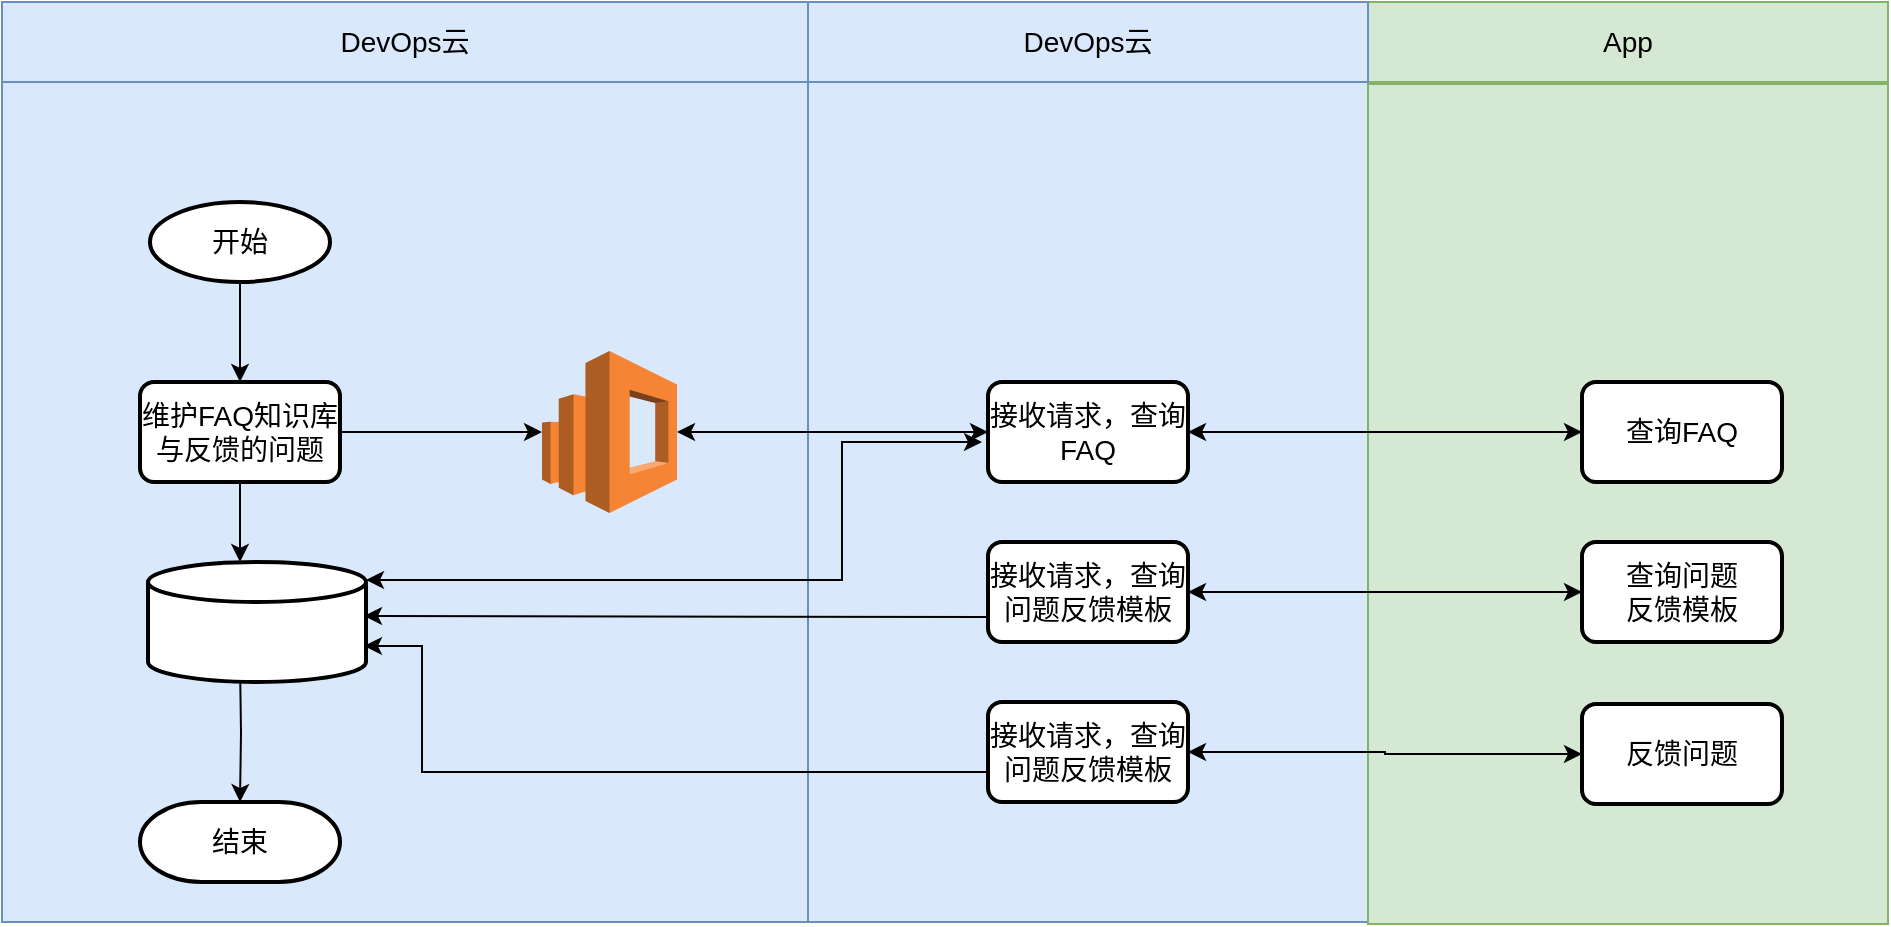 <mxfile version="24.2.5" type="github">
  <diagram name="第 1 页" id="wCAXER8XMt7L9X_sIx5C">
    <mxGraphModel dx="1105" dy="694" grid="1" gridSize="10" guides="1" tooltips="1" connect="1" arrows="1" fold="1" page="1" pageScale="1" pageWidth="827" pageHeight="1169" math="0" shadow="0">
      <root>
        <mxCell id="0" />
        <mxCell id="1" parent="0" />
        <mxCell id="H70Ub8duzeOr0FnNnSRm-25" value="" style="rounded=0;whiteSpace=wrap;html=1;fillColor=#dae8fc;strokeColor=#6c8ebf;fontSize=14;" vertex="1" parent="1">
          <mxGeometry x="503" y="80" width="280" height="420" as="geometry" />
        </mxCell>
        <mxCell id="H70Ub8duzeOr0FnNnSRm-1" value="" style="rounded=0;whiteSpace=wrap;html=1;fillColor=#d5e8d4;strokeColor=#82b366;fontSize=14;" vertex="1" parent="1">
          <mxGeometry x="783" y="81" width="260" height="420" as="geometry" />
        </mxCell>
        <mxCell id="H70Ub8duzeOr0FnNnSRm-2" value="" style="rounded=0;whiteSpace=wrap;html=1;fillColor=#dae8fc;strokeColor=#6c8ebf;fontSize=14;" vertex="1" parent="1">
          <mxGeometry x="100" y="80" width="403" height="420" as="geometry" />
        </mxCell>
        <mxCell id="H70Ub8duzeOr0FnNnSRm-3" value="DevOps云" style="rounded=0;whiteSpace=wrap;html=1;fillColor=#dae8fc;strokeColor=#6c8ebf;fontSize=14;" vertex="1" parent="1">
          <mxGeometry x="100" y="40" width="403" height="40" as="geometry" />
        </mxCell>
        <mxCell id="H70Ub8duzeOr0FnNnSRm-4" style="edgeStyle=orthogonalEdgeStyle;rounded=0;orthogonalLoop=1;jettySize=auto;html=1;exitX=0.5;exitY=1;exitDx=0;exitDy=0;exitPerimeter=0;entryX=0.5;entryY=0;entryDx=0;entryDy=0;fontSize=14;" edge="1" parent="1" source="H70Ub8duzeOr0FnNnSRm-5" target="H70Ub8duzeOr0FnNnSRm-7">
          <mxGeometry relative="1" as="geometry" />
        </mxCell>
        <mxCell id="H70Ub8duzeOr0FnNnSRm-5" value="开始" style="strokeWidth=2;html=1;shape=mxgraph.flowchart.start_1;whiteSpace=wrap;fontSize=14;" vertex="1" parent="1">
          <mxGeometry x="174" y="140" width="90" height="40" as="geometry" />
        </mxCell>
        <mxCell id="H70Ub8duzeOr0FnNnSRm-6" value="App" style="rounded=0;whiteSpace=wrap;html=1;fillColor=#d5e8d4;strokeColor=#82b366;fontSize=14;" vertex="1" parent="1">
          <mxGeometry x="783" y="40" width="260" height="40" as="geometry" />
        </mxCell>
        <mxCell id="H70Ub8duzeOr0FnNnSRm-27" style="edgeStyle=orthogonalEdgeStyle;rounded=0;orthogonalLoop=1;jettySize=auto;html=1;exitX=1;exitY=0.5;exitDx=0;exitDy=0;" edge="1" parent="1" source="H70Ub8duzeOr0FnNnSRm-7" target="H70Ub8duzeOr0FnNnSRm-26">
          <mxGeometry relative="1" as="geometry" />
        </mxCell>
        <mxCell id="H70Ub8duzeOr0FnNnSRm-7" value="维护FAQ知识库与反馈的问题" style="rounded=1;whiteSpace=wrap;html=1;absoluteArcSize=1;arcSize=14;strokeWidth=2;fontSize=14;" vertex="1" parent="1">
          <mxGeometry x="169" y="230" width="100" height="50" as="geometry" />
        </mxCell>
        <mxCell id="H70Ub8duzeOr0FnNnSRm-8" style="edgeStyle=orthogonalEdgeStyle;rounded=0;orthogonalLoop=1;jettySize=auto;html=1;exitX=0.5;exitY=1;exitDx=0;exitDy=0;entryX=0.5;entryY=0;entryDx=0;entryDy=0;entryPerimeter=0;fontSize=14;" edge="1" parent="1" source="H70Ub8duzeOr0FnNnSRm-7">
          <mxGeometry relative="1" as="geometry">
            <mxPoint x="219" y="320" as="targetPoint" />
          </mxGeometry>
        </mxCell>
        <mxCell id="H70Ub8duzeOr0FnNnSRm-9" style="edgeStyle=orthogonalEdgeStyle;rounded=0;orthogonalLoop=1;jettySize=auto;html=1;exitX=0;exitY=0.5;exitDx=0;exitDy=0;entryX=1;entryY=0.5;entryDx=0;entryDy=0;startArrow=classic;startFill=1;fontSize=14;" edge="1" parent="1" source="H70Ub8duzeOr0FnNnSRm-10" target="H70Ub8duzeOr0FnNnSRm-13">
          <mxGeometry relative="1" as="geometry" />
        </mxCell>
        <mxCell id="H70Ub8duzeOr0FnNnSRm-10" value="查询FAQ" style="rounded=1;whiteSpace=wrap;html=1;absoluteArcSize=1;arcSize=14;strokeWidth=2;fontSize=14;" vertex="1" parent="1">
          <mxGeometry x="890" y="230" width="100" height="50" as="geometry" />
        </mxCell>
        <mxCell id="H70Ub8duzeOr0FnNnSRm-11" value="结束" style="strokeWidth=2;html=1;shape=mxgraph.flowchart.terminator;whiteSpace=wrap;fontSize=14;" vertex="1" parent="1">
          <mxGeometry x="169" y="440" width="100" height="40" as="geometry" />
        </mxCell>
        <mxCell id="H70Ub8duzeOr0FnNnSRm-12" style="edgeStyle=orthogonalEdgeStyle;rounded=0;orthogonalLoop=1;jettySize=auto;html=1;exitX=0.5;exitY=1;exitDx=0;exitDy=0;exitPerimeter=0;entryX=0.5;entryY=0;entryDx=0;entryDy=0;entryPerimeter=0;fontSize=14;" edge="1" parent="1" target="H70Ub8duzeOr0FnNnSRm-11">
          <mxGeometry relative="1" as="geometry">
            <mxPoint x="219" y="370" as="sourcePoint" />
          </mxGeometry>
        </mxCell>
        <mxCell id="H70Ub8duzeOr0FnNnSRm-13" value="接收请求，查询FAQ" style="rounded=1;whiteSpace=wrap;html=1;absoluteArcSize=1;arcSize=14;strokeWidth=2;fontSize=14;" vertex="1" parent="1">
          <mxGeometry x="593" y="230" width="100" height="50" as="geometry" />
        </mxCell>
        <mxCell id="H70Ub8duzeOr0FnNnSRm-14" style="edgeStyle=orthogonalEdgeStyle;rounded=0;orthogonalLoop=1;jettySize=auto;html=1;exitX=0;exitY=0.5;exitDx=0;exitDy=0;entryX=1;entryY=0.5;entryDx=0;entryDy=0;startArrow=classic;startFill=1;fontSize=14;" edge="1" parent="1" source="H70Ub8duzeOr0FnNnSRm-15" target="H70Ub8duzeOr0FnNnSRm-19">
          <mxGeometry relative="1" as="geometry" />
        </mxCell>
        <mxCell id="H70Ub8duzeOr0FnNnSRm-15" value="查询问题&lt;div style=&quot;font-size: 14px;&quot;&gt;反馈模板&lt;/div&gt;" style="rounded=1;whiteSpace=wrap;html=1;absoluteArcSize=1;arcSize=14;strokeWidth=2;fontSize=14;" vertex="1" parent="1">
          <mxGeometry x="890" y="310" width="100" height="50" as="geometry" />
        </mxCell>
        <mxCell id="H70Ub8duzeOr0FnNnSRm-16" value="" style="strokeWidth=2;html=1;shape=mxgraph.flowchart.database;whiteSpace=wrap;fontSize=14;" vertex="1" parent="1">
          <mxGeometry x="173" y="320" width="109" height="60" as="geometry" />
        </mxCell>
        <mxCell id="H70Ub8duzeOr0FnNnSRm-17" style="edgeStyle=orthogonalEdgeStyle;rounded=0;orthogonalLoop=1;jettySize=auto;html=1;exitX=0;exitY=0.5;exitDx=0;exitDy=0;startArrow=classic;startFill=1;fontSize=14;" edge="1" parent="1" source="H70Ub8duzeOr0FnNnSRm-13" target="H70Ub8duzeOr0FnNnSRm-26">
          <mxGeometry relative="1" as="geometry">
            <mxPoint x="360" y="340" as="targetPoint" />
          </mxGeometry>
        </mxCell>
        <mxCell id="H70Ub8duzeOr0FnNnSRm-18" style="edgeStyle=orthogonalEdgeStyle;rounded=0;orthogonalLoop=1;jettySize=auto;html=1;exitX=0;exitY=0.75;exitDx=0;exitDy=0;fontSize=14;" edge="1" parent="1" source="H70Ub8duzeOr0FnNnSRm-19">
          <mxGeometry relative="1" as="geometry">
            <mxPoint x="281" y="347" as="targetPoint" />
            <mxPoint x="331" y="347" as="sourcePoint" />
          </mxGeometry>
        </mxCell>
        <mxCell id="H70Ub8duzeOr0FnNnSRm-19" value="接收请求，查询问题反馈模板" style="rounded=1;whiteSpace=wrap;html=1;absoluteArcSize=1;arcSize=14;strokeWidth=2;fontSize=14;" vertex="1" parent="1">
          <mxGeometry x="593" y="310" width="100" height="50" as="geometry" />
        </mxCell>
        <mxCell id="H70Ub8duzeOr0FnNnSRm-20" style="edgeStyle=orthogonalEdgeStyle;rounded=0;orthogonalLoop=1;jettySize=auto;html=1;exitX=0;exitY=0.5;exitDx=0;exitDy=0;entryX=1;entryY=0.5;entryDx=0;entryDy=0;startArrow=classic;startFill=1;fontSize=14;" edge="1" parent="1" source="H70Ub8duzeOr0FnNnSRm-21" target="H70Ub8duzeOr0FnNnSRm-22">
          <mxGeometry relative="1" as="geometry" />
        </mxCell>
        <mxCell id="H70Ub8duzeOr0FnNnSRm-21" value="反馈问题" style="rounded=1;whiteSpace=wrap;html=1;absoluteArcSize=1;arcSize=14;strokeWidth=2;fontSize=14;" vertex="1" parent="1">
          <mxGeometry x="890" y="391" width="100" height="50" as="geometry" />
        </mxCell>
        <mxCell id="H70Ub8duzeOr0FnNnSRm-22" value="接收请求，查询问题反馈模板" style="rounded=1;whiteSpace=wrap;html=1;absoluteArcSize=1;arcSize=14;strokeWidth=2;fontSize=14;" vertex="1" parent="1">
          <mxGeometry x="593" y="390" width="100" height="50" as="geometry" />
        </mxCell>
        <mxCell id="H70Ub8duzeOr0FnNnSRm-23" style="edgeStyle=orthogonalEdgeStyle;rounded=0;orthogonalLoop=1;jettySize=auto;html=1;exitX=0;exitY=0.5;exitDx=0;exitDy=0;entryX=0.991;entryY=0.7;entryDx=0;entryDy=0;entryPerimeter=0;fontSize=14;" edge="1" parent="1" source="H70Ub8duzeOr0FnNnSRm-22" target="H70Ub8duzeOr0FnNnSRm-16">
          <mxGeometry relative="1" as="geometry">
            <Array as="points">
              <mxPoint x="310" y="425" />
              <mxPoint x="310" y="362" />
            </Array>
          </mxGeometry>
        </mxCell>
        <mxCell id="H70Ub8duzeOr0FnNnSRm-24" value="DevOps云" style="rounded=0;whiteSpace=wrap;html=1;fillColor=#dae8fc;strokeColor=#6c8ebf;fontSize=14;" vertex="1" parent="1">
          <mxGeometry x="503" y="40" width="280" height="40" as="geometry" />
        </mxCell>
        <mxCell id="H70Ub8duzeOr0FnNnSRm-26" value="" style="outlineConnect=0;dashed=0;verticalLabelPosition=bottom;verticalAlign=top;align=center;html=1;shape=mxgraph.aws3.elasticsearch_service;fillColor=#F58534;gradientColor=none;" vertex="1" parent="1">
          <mxGeometry x="370" y="214.5" width="67.5" height="81" as="geometry" />
        </mxCell>
        <mxCell id="H70Ub8duzeOr0FnNnSRm-28" value="" style="endArrow=classic;startArrow=classic;html=1;rounded=0;exitX=1;exitY=0.15;exitDx=0;exitDy=0;exitPerimeter=0;edgeStyle=orthogonalEdgeStyle;" edge="1" parent="1" source="H70Ub8duzeOr0FnNnSRm-16">
          <mxGeometry width="50" height="50" relative="1" as="geometry">
            <mxPoint x="540" y="310" as="sourcePoint" />
            <mxPoint x="590" y="260" as="targetPoint" />
            <Array as="points">
              <mxPoint x="520" y="329" />
              <mxPoint x="520" y="260" />
            </Array>
          </mxGeometry>
        </mxCell>
      </root>
    </mxGraphModel>
  </diagram>
</mxfile>
